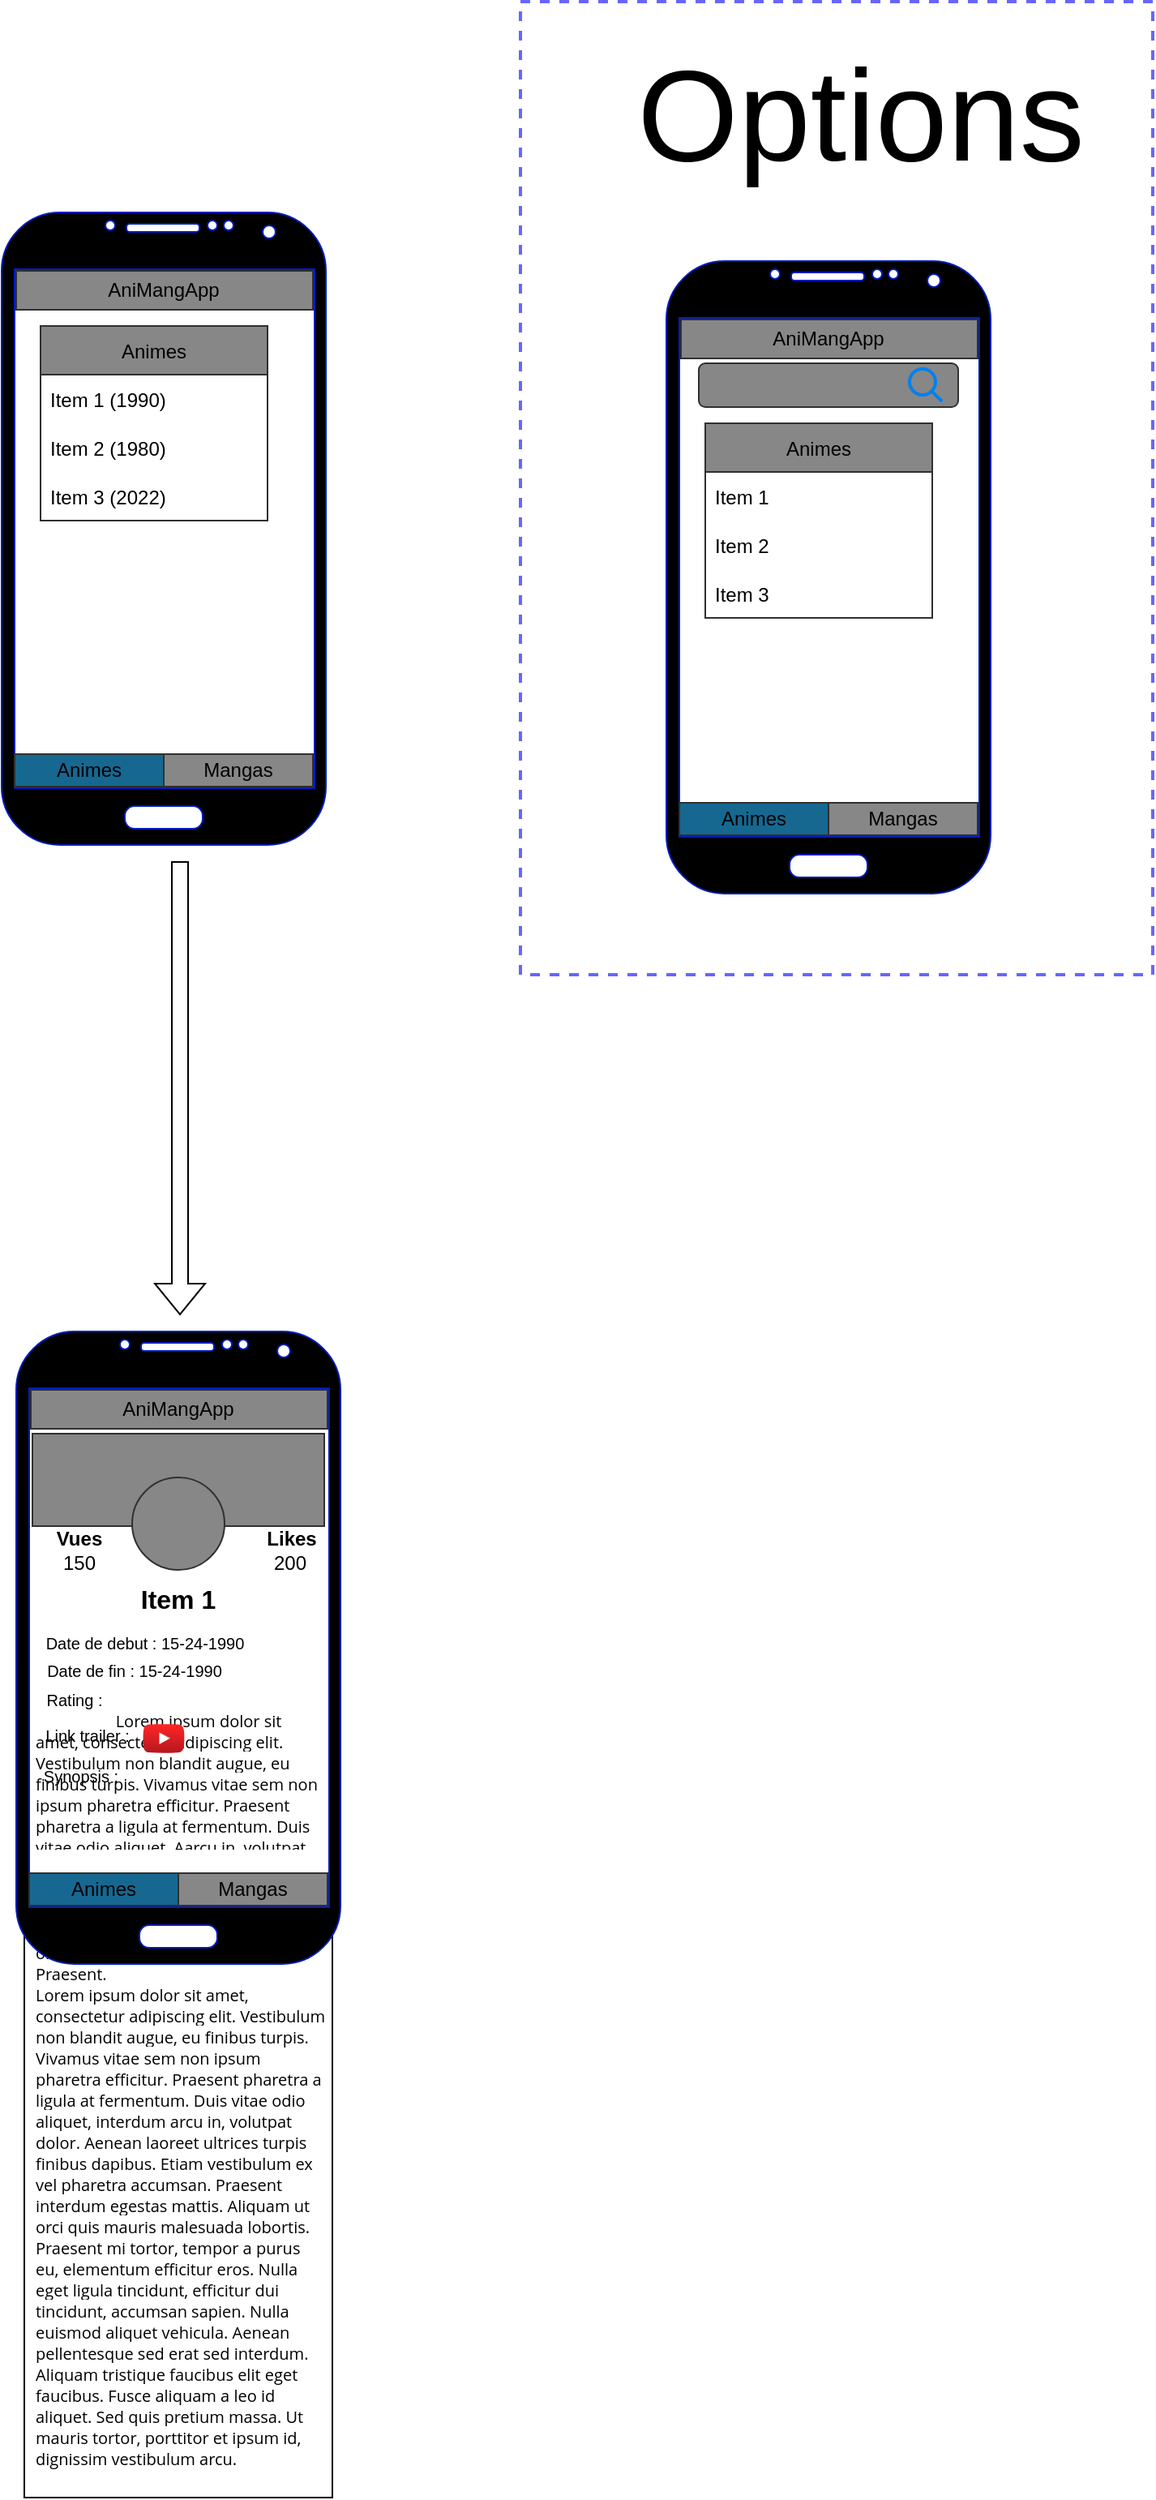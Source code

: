 <mxfile version="17.2.4" type="device"><diagram id="w10LeghZZW7Q-RA3uiY_" name="Page-1"><mxGraphModel dx="798" dy="1668" grid="1" gridSize="10" guides="1" tooltips="1" connect="1" arrows="1" fold="1" page="1" pageScale="1" pageWidth="827" pageHeight="1169" math="0" shadow="0"><root><mxCell id="0"/><mxCell id="1" parent="0"/><mxCell id="JjolqCRb1Ed1k6hYi2WR-46" value="" style="shape=flexArrow;endArrow=classic;html=1;rounded=0;" parent="1" edge="1"><mxGeometry width="50" height="50" relative="1" as="geometry"><mxPoint x="500" y="480" as="sourcePoint"/><mxPoint x="500" y="760" as="targetPoint"/></mxGeometry></mxCell><mxCell id="JjolqCRb1Ed1k6hYi2WR-47" value="" style="group" parent="1" vertex="1" connectable="0"><mxGeometry x="390" y="80" width="200" height="390" as="geometry"/></mxCell><mxCell id="JjolqCRb1Ed1k6hYi2WR-2" value="" style="verticalLabelPosition=bottom;verticalAlign=top;html=1;shadow=0;dashed=0;strokeWidth=1;shape=mxgraph.android.phone2;strokeColor=#001DBC;fillColor=#000000;fontColor=#ffffff;" parent="JjolqCRb1Ed1k6hYi2WR-47" vertex="1"><mxGeometry width="200" height="390" as="geometry"/></mxCell><mxCell id="JjolqCRb1Ed1k6hYi2WR-6" value="Mangas" style="rounded=0;whiteSpace=wrap;html=1;fillColor=#878787;strokeColor=#303030;" parent="JjolqCRb1Ed1k6hYi2WR-47" vertex="1"><mxGeometry x="100" y="334" width="92" height="20" as="geometry"/></mxCell><mxCell id="JjolqCRb1Ed1k6hYi2WR-9" value="Animes" style="rounded=0;whiteSpace=wrap;html=1;fillColor=#166891;strokeColor=#303030;" parent="JjolqCRb1Ed1k6hYi2WR-47" vertex="1"><mxGeometry x="8" y="334" width="92" height="20" as="geometry"/></mxCell><mxCell id="JjolqCRb1Ed1k6hYi2WR-10" value="" style="rounded=0;whiteSpace=wrap;html=1;strokeColor=#303030;fillColor=#878787;" parent="JjolqCRb1Ed1k6hYi2WR-47" vertex="1"><mxGeometry x="9" y="36" width="183" height="24" as="geometry"/></mxCell><mxCell id="JjolqCRb1Ed1k6hYi2WR-13" value="AniMangApp" style="text;html=1;strokeColor=none;fillColor=none;align=center;verticalAlign=middle;whiteSpace=wrap;rounded=0;" parent="JjolqCRb1Ed1k6hYi2WR-47" vertex="1"><mxGeometry x="70" y="46" width="60" height="4" as="geometry"/></mxCell><mxCell id="JjolqCRb1Ed1k6hYi2WR-26" value="Animes" style="swimlane;fontStyle=0;childLayout=stackLayout;horizontal=1;startSize=30;horizontalStack=0;resizeParent=1;resizeParentMax=0;resizeLast=0;collapsible=1;marginBottom=0;strokeColor=#303030;fillColor=#878787;" parent="JjolqCRb1Ed1k6hYi2WR-47" vertex="1"><mxGeometry x="24" y="70" width="140" height="120" as="geometry"/></mxCell><mxCell id="JjolqCRb1Ed1k6hYi2WR-27" value="Item 1 (1990)" style="text;strokeColor=none;fillColor=none;align=left;verticalAlign=middle;spacingLeft=4;spacingRight=4;overflow=hidden;points=[[0,0.5],[1,0.5]];portConstraint=eastwest;rotatable=0;" parent="JjolqCRb1Ed1k6hYi2WR-26" vertex="1"><mxGeometry y="30" width="140" height="30" as="geometry"/></mxCell><mxCell id="JjolqCRb1Ed1k6hYi2WR-28" value="Item 2 (1980)" style="text;strokeColor=none;fillColor=none;align=left;verticalAlign=middle;spacingLeft=4;spacingRight=4;overflow=hidden;points=[[0,0.5],[1,0.5]];portConstraint=eastwest;rotatable=0;" parent="JjolqCRb1Ed1k6hYi2WR-26" vertex="1"><mxGeometry y="60" width="140" height="30" as="geometry"/></mxCell><mxCell id="JjolqCRb1Ed1k6hYi2WR-29" value="Item 3 (2022)" style="text;strokeColor=none;fillColor=none;align=left;verticalAlign=middle;spacingLeft=4;spacingRight=4;overflow=hidden;points=[[0,0.5],[1,0.5]];portConstraint=eastwest;rotatable=0;" parent="JjolqCRb1Ed1k6hYi2WR-26" vertex="1"><mxGeometry y="90" width="140" height="30" as="geometry"/></mxCell><mxCell id="Tp25q-JHzI6yDf_XEFnD-2" value="" style="group" parent="1" vertex="1" connectable="0"><mxGeometry x="399" y="770" width="200" height="719" as="geometry"/></mxCell><mxCell id="JjolqCRb1Ed1k6hYi2WR-120" value="" style="rounded=0;whiteSpace=wrap;html=1;fontSize=10;" parent="Tp25q-JHzI6yDf_XEFnD-2" vertex="1"><mxGeometry x="5" y="359" width="190" height="360" as="geometry"/></mxCell><mxCell id="JjolqCRb1Ed1k6hYi2WR-116" value="&lt;font style=&quot;font-size: 10px&quot;&gt;&lt;span style=&quot;font-family: &amp;#34;open sans&amp;#34; , &amp;#34;arial&amp;#34; , sans-serif ; background-color: rgb(255 , 255 , 255)&quot;&gt;&lt;font style=&quot;font-size: 10px&quot;&gt;&amp;nbsp; &amp;nbsp; &amp;nbsp; &amp;nbsp; &amp;nbsp; &amp;nbsp; &amp;nbsp; &amp;nbsp; &amp;nbsp; &amp;nbsp;Lorem ipsum dolor sit amet, consectetur adipiscing elit. Vestibulum non blandit augue, eu finibus turpis. Vivamus vitae sem non ipsum pharetra efficitur. Praesent pharetra a ligula at fermentum. Duis vitae odio aliquet, Aarcu in, volutpat dolor. Aenean laoreet ultrices turpis finibus dapibus. Etiam vestibulum ex vel pharetra accumsan. Praesent interdum egestas mattis. Aliquam ut orci quis mauris malesuada lobortis. Praesent.&lt;br&gt;&lt;/font&gt;&lt;/span&gt;&lt;span style=&quot;font-family: &amp;#34;open sans&amp;#34; , &amp;#34;arial&amp;#34; , sans-serif ; text-align: justify ; background-color: rgb(255 , 255 , 255)&quot;&gt;Lorem ipsum dolor sit amet, consectetur adipiscing elit. Vestibulum non blandit augue, eu finibus turpis. Vivamus vitae sem non ipsum pharetra efficitur. Praesent pharetra a ligula at fermentum. Duis vitae odio aliquet, interdum arcu in, volutpat dolor. Aenean laoreet ultrices turpis finibus dapibus. Etiam vestibulum ex vel pharetra accumsan. Praesent interdum egestas mattis. Aliquam ut orci quis mauris malesuada lobortis. Praesent mi tortor, tempor a purus eu, elementum efficitur eros. Nulla eget ligula tincidunt, efficitur dui tincidunt, accumsan sapien. Nulla euismod aliquet vehicula. Aenean pellentesque sed erat sed interdum. Aliquam tristique faucibus elit eget faucibus. Fusce aliquam a leo id aliquet. Sed quis pretium massa. Ut mauris tortor, porttitor et ipsum id, dignissim vestibulum arcu.&lt;/span&gt;&lt;/font&gt;&lt;span style=&quot;font-family: &amp;#34;open sans&amp;#34; , &amp;#34;arial&amp;#34; , sans-serif ; background-color: rgb(255 , 255 , 255)&quot;&gt;&lt;font style=&quot;font-size: 10px&quot;&gt;&lt;br&gt;&lt;/font&gt;&lt;/span&gt;" style="text;html=1;strokeColor=none;fillColor=none;align=left;verticalAlign=middle;whiteSpace=wrap;rounded=0;fontSize=10;" parent="Tp25q-JHzI6yDf_XEFnD-2" vertex="1"><mxGeometry x="10" y="277" width="181" height="380" as="geometry"/></mxCell><mxCell id="JjolqCRb1Ed1k6hYi2WR-49" value="" style="verticalLabelPosition=bottom;verticalAlign=top;html=1;shadow=0;dashed=0;strokeWidth=1;shape=mxgraph.android.phone2;strokeColor=#001DBC;fillColor=#000000;fontColor=#ffffff;" parent="Tp25q-JHzI6yDf_XEFnD-2" vertex="1"><mxGeometry width="200" height="390" as="geometry"/></mxCell><mxCell id="JjolqCRb1Ed1k6hYi2WR-50" value="Mangas" style="rounded=0;whiteSpace=wrap;html=1;fillColor=#878787;strokeColor=#303030;" parent="Tp25q-JHzI6yDf_XEFnD-2" vertex="1"><mxGeometry x="100" y="334" width="92" height="20" as="geometry"/></mxCell><mxCell id="JjolqCRb1Ed1k6hYi2WR-51" value="Animes" style="rounded=0;whiteSpace=wrap;html=1;fillColor=#166891;strokeColor=#303030;" parent="Tp25q-JHzI6yDf_XEFnD-2" vertex="1"><mxGeometry x="8" y="334" width="92" height="20" as="geometry"/></mxCell><mxCell id="JjolqCRb1Ed1k6hYi2WR-52" value="" style="rounded=0;whiteSpace=wrap;html=1;strokeColor=#303030;fillColor=#878787;" parent="Tp25q-JHzI6yDf_XEFnD-2" vertex="1"><mxGeometry x="9" y="36" width="183" height="24" as="geometry"/></mxCell><mxCell id="JjolqCRb1Ed1k6hYi2WR-53" value="AniMangApp" style="text;html=1;strokeColor=none;fillColor=none;align=center;verticalAlign=middle;whiteSpace=wrap;rounded=0;" parent="Tp25q-JHzI6yDf_XEFnD-2" vertex="1"><mxGeometry x="70" y="46" width="60" height="4" as="geometry"/></mxCell><mxCell id="JjolqCRb1Ed1k6hYi2WR-59" value="" style="rounded=0;whiteSpace=wrap;html=1;strokeColor=#303030;fillColor=#878787;" parent="Tp25q-JHzI6yDf_XEFnD-2" vertex="1"><mxGeometry x="10" y="63" width="180" height="57" as="geometry"/></mxCell><mxCell id="JjolqCRb1Ed1k6hYi2WR-61" value="" style="ellipse;whiteSpace=wrap;html=1;aspect=fixed;strokeColor=#303030;fillColor=#878787;" parent="Tp25q-JHzI6yDf_XEFnD-2" vertex="1"><mxGeometry x="71.5" y="90" width="57" height="57" as="geometry"/></mxCell><mxCell id="JjolqCRb1Ed1k6hYi2WR-62" value="Vues" style="text;html=1;strokeColor=none;fillColor=none;align=center;verticalAlign=middle;whiteSpace=wrap;rounded=0;fontStyle=1" parent="Tp25q-JHzI6yDf_XEFnD-2" vertex="1"><mxGeometry x="8.5" y="113" width="60" height="30" as="geometry"/></mxCell><mxCell id="JjolqCRb1Ed1k6hYi2WR-63" value="150" style="text;html=1;strokeColor=none;fillColor=none;align=center;verticalAlign=middle;whiteSpace=wrap;rounded=0;" parent="Tp25q-JHzI6yDf_XEFnD-2" vertex="1"><mxGeometry x="8.5" y="128" width="60" height="30" as="geometry"/></mxCell><mxCell id="JjolqCRb1Ed1k6hYi2WR-64" value="200" style="text;html=1;strokeColor=none;fillColor=none;align=center;verticalAlign=middle;whiteSpace=wrap;rounded=0;" parent="Tp25q-JHzI6yDf_XEFnD-2" vertex="1"><mxGeometry x="139" y="128" width="60" height="30" as="geometry"/></mxCell><mxCell id="JjolqCRb1Ed1k6hYi2WR-65" value="Likes" style="text;html=1;strokeColor=none;fillColor=none;align=center;verticalAlign=middle;whiteSpace=wrap;rounded=0;fontStyle=1" parent="Tp25q-JHzI6yDf_XEFnD-2" vertex="1"><mxGeometry x="140" y="113" width="60" height="30" as="geometry"/></mxCell><mxCell id="JjolqCRb1Ed1k6hYi2WR-67" value="Synopsis :" style="text;html=1;strokeColor=none;fillColor=none;align=center;verticalAlign=middle;whiteSpace=wrap;rounded=0;fontSize=10;" parent="Tp25q-JHzI6yDf_XEFnD-2" vertex="1"><mxGeometry x="9.5" y="269" width="60" height="10" as="geometry"/></mxCell><mxCell id="JjolqCRb1Ed1k6hYi2WR-96" value="Date de debut : 15-24-1990" style="text;html=1;strokeColor=none;fillColor=none;align=center;verticalAlign=middle;whiteSpace=wrap;rounded=0;fontSize=10;" parent="Tp25q-JHzI6yDf_XEFnD-2" vertex="1"><mxGeometry x="11" y="185" width="137" height="13" as="geometry"/></mxCell><mxCell id="JjolqCRb1Ed1k6hYi2WR-98" value="Link trailer :" style="text;html=1;strokeColor=none;fillColor=none;align=center;verticalAlign=middle;whiteSpace=wrap;rounded=0;fontSize=10;" parent="Tp25q-JHzI6yDf_XEFnD-2" vertex="1"><mxGeometry x="13.5" y="242" width="60" height="14" as="geometry"/></mxCell><mxCell id="JjolqCRb1Ed1k6hYi2WR-99" value="Date de fin : 15-24-1990" style="text;html=1;strokeColor=none;fillColor=none;align=center;verticalAlign=middle;whiteSpace=wrap;rounded=0;fontSize=10;" parent="Tp25q-JHzI6yDf_XEFnD-2" vertex="1"><mxGeometry x="15" y="202" width="116" height="14" as="geometry"/></mxCell><mxCell id="JjolqCRb1Ed1k6hYi2WR-106" value="" style="group" parent="Tp25q-JHzI6yDf_XEFnD-2" vertex="1" connectable="0"><mxGeometry x="61" y="220" width="92.16" height="22" as="geometry"/></mxCell><mxCell id="JjolqCRb1Ed1k6hYi2WR-101" value="" style="shape=image;html=1;verticalAlign=top;verticalLabelPosition=bottom;labelBackgroundColor=#ffffff;imageAspect=0;aspect=fixed;image=https://cdn1.iconfinder.com/data/icons/material-core/21/star-outline-128.png;fontSize=10;strokeColor=#303030;fillColor=#878787;" parent="JjolqCRb1Ed1k6hYi2WR-106" vertex="1"><mxGeometry x="64.158" width="15.842" height="15.842" as="geometry"/></mxCell><mxCell id="JjolqCRb1Ed1k6hYi2WR-102" value="" style="shape=image;html=1;verticalAlign=top;verticalLabelPosition=bottom;labelBackgroundColor=#ffffff;imageAspect=0;aspect=fixed;image=https://cdn4.iconfinder.com/data/icons/ionicons/512/icon-ios7-star-128.png;fontSize=10;strokeColor=#303030;fillColor=#878787;" parent="JjolqCRb1Ed1k6hYi2WR-106" vertex="1"><mxGeometry width="15.842" height="15.842" as="geometry"/></mxCell><mxCell id="JjolqCRb1Ed1k6hYi2WR-103" value="" style="shape=image;html=1;verticalAlign=top;verticalLabelPosition=bottom;labelBackgroundColor=#ffffff;imageAspect=0;aspect=fixed;image=https://cdn4.iconfinder.com/data/icons/ionicons/512/icon-ios7-star-128.png;fontSize=10;strokeColor=#303030;fillColor=#878787;" parent="JjolqCRb1Ed1k6hYi2WR-106" vertex="1"><mxGeometry x="16.634" width="15.842" height="15.842" as="geometry"/></mxCell><mxCell id="JjolqCRb1Ed1k6hYi2WR-104" value="" style="shape=image;html=1;verticalAlign=top;verticalLabelPosition=bottom;labelBackgroundColor=#ffffff;imageAspect=0;aspect=fixed;image=https://cdn4.iconfinder.com/data/icons/ionicons/512/icon-ios7-star-128.png;fontSize=10;strokeColor=#303030;fillColor=#878787;" parent="JjolqCRb1Ed1k6hYi2WR-106" vertex="1"><mxGeometry x="32.475" width="15.842" height="15.842" as="geometry"/></mxCell><mxCell id="JjolqCRb1Ed1k6hYi2WR-105" value="" style="shape=image;html=1;verticalAlign=top;verticalLabelPosition=bottom;labelBackgroundColor=#ffffff;imageAspect=0;aspect=fixed;image=https://cdn4.iconfinder.com/data/icons/ionicons/512/icon-ios7-star-128.png;fontSize=10;strokeColor=#303030;fillColor=#878787;" parent="JjolqCRb1Ed1k6hYi2WR-106" vertex="1"><mxGeometry x="48.317" width="15.842" height="15.842" as="geometry"/></mxCell><mxCell id="JjolqCRb1Ed1k6hYi2WR-108" value="&lt;font style=&quot;font-size: 16px&quot;&gt;&lt;b&gt;Item 1&lt;/b&gt;&lt;/font&gt;" style="text;html=1;strokeColor=none;fillColor=none;align=center;verticalAlign=middle;whiteSpace=wrap;rounded=0;fontSize=10;" parent="Tp25q-JHzI6yDf_XEFnD-2" vertex="1"><mxGeometry x="69.5" y="150" width="60" height="30" as="geometry"/></mxCell><mxCell id="JjolqCRb1Ed1k6hYi2WR-109" value="Rating :" style="text;html=1;strokeColor=none;fillColor=none;align=center;verticalAlign=middle;whiteSpace=wrap;rounded=0;fontSize=10;" parent="Tp25q-JHzI6yDf_XEFnD-2" vertex="1"><mxGeometry x="15.5" y="220" width="40" height="14" as="geometry"/></mxCell><mxCell id="JjolqCRb1Ed1k6hYi2WR-115" value="" style="dashed=0;outlineConnect=0;html=1;align=center;labelPosition=center;verticalLabelPosition=bottom;verticalAlign=top;shape=mxgraph.weblogos.youtube_2;fillColor=#FF2626;gradientColor=#B5171F;fontSize=16;strokeColor=#303030;" parent="Tp25q-JHzI6yDf_XEFnD-2" vertex="1"><mxGeometry x="78.19" y="242" width="25.62" height="18" as="geometry"/></mxCell><mxCell id="JjolqCRb1Ed1k6hYi2WR-117" value="Text" style="text;html=1;align=center;verticalAlign=middle;resizable=0;points=[];autosize=1;strokeColor=none;fillColor=none;fontSize=10;" parent="Tp25q-JHzI6yDf_XEFnD-2" vertex="1"><mxGeometry x="70" y="350" width="40" height="20" as="geometry"/></mxCell><mxCell id="JjolqCRb1Ed1k6hYi2WR-119" value="" style="rounded=0;whiteSpace=wrap;html=1;fontSize=10;strokeColor=#FFFFFF;fillColor=#FFFFFF;" parent="Tp25q-JHzI6yDf_XEFnD-2" vertex="1"><mxGeometry x="10.5" y="320" width="180" height="13" as="geometry"/></mxCell><mxCell id="JjolqCRb1Ed1k6hYi2WR-121" value="" style="shape=image;html=1;verticalAlign=top;verticalLabelPosition=bottom;labelBackgroundColor=#ffffff;imageAspect=0;aspect=fixed;image=https://cdn1.iconfinder.com/data/icons/ui-essential-17/32/UI_Essential_Outline_2_essential-app-ui-like-128.png;fontSize=10;strokeColor=#FFFFFF;fillColor=#FFFFFF;" parent="Tp25q-JHzI6yDf_XEFnD-2" vertex="1"><mxGeometry x="131" y="123" width="24" height="24" as="geometry"/></mxCell><mxCell id="JjolqCRb1Ed1k6hYi2WR-114" value="" style="shape=image;html=1;verticalAlign=top;verticalLabelPosition=bottom;labelBackgroundColor=#ffffff;imageAspect=0;aspect=fixed;image=https://cdn1.iconfinder.com/data/icons/iconoir-vol-1/24/chat-bubble-translate-128.png;fontSize=16;strokeColor=#303030;fillColor=#878787;" parent="Tp25q-JHzI6yDf_XEFnD-2" vertex="1"><mxGeometry x="124" y="150" width="16" height="16" as="geometry"/></mxCell><mxCell id="Tp25q-JHzI6yDf_XEFnD-5" value="" style="group" parent="1" vertex="1" connectable="0"><mxGeometry x="710" y="-50" width="390" height="600" as="geometry"/></mxCell><mxCell id="Tp25q-JHzI6yDf_XEFnD-4" value="" style="rounded=0;whiteSpace=wrap;html=1;fontSize=80;dashed=1;strokeWidth=2;strokeColor=#6666FF;" parent="Tp25q-JHzI6yDf_XEFnD-5" vertex="1"><mxGeometry width="390" height="600" as="geometry"/></mxCell><mxCell id="JjolqCRb1Ed1k6hYi2WR-45" value="" style="group" parent="Tp25q-JHzI6yDf_XEFnD-5" vertex="1" connectable="0"><mxGeometry x="90" y="160" width="200" height="390" as="geometry"/></mxCell><mxCell id="JjolqCRb1Ed1k6hYi2WR-32" value="" style="verticalLabelPosition=bottom;verticalAlign=top;html=1;shadow=0;dashed=0;strokeWidth=1;shape=mxgraph.android.phone2;strokeColor=#001DBC;fillColor=#000000;fontColor=#ffffff;" parent="JjolqCRb1Ed1k6hYi2WR-45" vertex="1"><mxGeometry width="200" height="390" as="geometry"/></mxCell><mxCell id="JjolqCRb1Ed1k6hYi2WR-33" value="Mangas" style="rounded=0;whiteSpace=wrap;html=1;fillColor=#878787;strokeColor=#303030;" parent="JjolqCRb1Ed1k6hYi2WR-45" vertex="1"><mxGeometry x="100" y="334" width="92" height="20" as="geometry"/></mxCell><mxCell id="JjolqCRb1Ed1k6hYi2WR-34" value="Animes" style="rounded=0;whiteSpace=wrap;html=1;fillColor=#166891;strokeColor=#303030;" parent="JjolqCRb1Ed1k6hYi2WR-45" vertex="1"><mxGeometry x="8" y="334" width="92" height="20" as="geometry"/></mxCell><mxCell id="JjolqCRb1Ed1k6hYi2WR-35" value="" style="rounded=0;whiteSpace=wrap;html=1;strokeColor=#303030;fillColor=#878787;" parent="JjolqCRb1Ed1k6hYi2WR-45" vertex="1"><mxGeometry x="9" y="36" width="183" height="24" as="geometry"/></mxCell><mxCell id="JjolqCRb1Ed1k6hYi2WR-36" value="AniMangApp" style="text;html=1;strokeColor=none;fillColor=none;align=center;verticalAlign=middle;whiteSpace=wrap;rounded=0;" parent="JjolqCRb1Ed1k6hYi2WR-45" vertex="1"><mxGeometry x="70" y="46" width="60" height="4" as="geometry"/></mxCell><mxCell id="JjolqCRb1Ed1k6hYi2WR-37" value="Animes" style="swimlane;fontStyle=0;childLayout=stackLayout;horizontal=1;startSize=30;horizontalStack=0;resizeParent=1;resizeParentMax=0;resizeLast=0;collapsible=1;marginBottom=0;strokeColor=#303030;fillColor=#878787;" parent="JjolqCRb1Ed1k6hYi2WR-45" vertex="1"><mxGeometry x="24" y="100" width="140" height="120" as="geometry"/></mxCell><mxCell id="JjolqCRb1Ed1k6hYi2WR-38" value="Item 1" style="text;strokeColor=none;fillColor=none;align=left;verticalAlign=middle;spacingLeft=4;spacingRight=4;overflow=hidden;points=[[0,0.5],[1,0.5]];portConstraint=eastwest;rotatable=0;" parent="JjolqCRb1Ed1k6hYi2WR-37" vertex="1"><mxGeometry y="30" width="140" height="30" as="geometry"/></mxCell><mxCell id="JjolqCRb1Ed1k6hYi2WR-39" value="Item 2" style="text;strokeColor=none;fillColor=none;align=left;verticalAlign=middle;spacingLeft=4;spacingRight=4;overflow=hidden;points=[[0,0.5],[1,0.5]];portConstraint=eastwest;rotatable=0;" parent="JjolqCRb1Ed1k6hYi2WR-37" vertex="1"><mxGeometry y="60" width="140" height="30" as="geometry"/></mxCell><mxCell id="JjolqCRb1Ed1k6hYi2WR-40" value="Item 3" style="text;strokeColor=none;fillColor=none;align=left;verticalAlign=middle;spacingLeft=4;spacingRight=4;overflow=hidden;points=[[0,0.5],[1,0.5]];portConstraint=eastwest;rotatable=0;" parent="JjolqCRb1Ed1k6hYi2WR-37" vertex="1"><mxGeometry y="90" width="140" height="30" as="geometry"/></mxCell><mxCell id="JjolqCRb1Ed1k6hYi2WR-41" value="" style="group" parent="JjolqCRb1Ed1k6hYi2WR-45" vertex="1" connectable="0"><mxGeometry x="20" y="63" width="160" height="27" as="geometry"/></mxCell><mxCell id="JjolqCRb1Ed1k6hYi2WR-42" value="" style="rounded=1;whiteSpace=wrap;html=1;strokeColor=#303030;fillColor=#878787;" parent="JjolqCRb1Ed1k6hYi2WR-41" vertex="1"><mxGeometry width="160" height="27" as="geometry"/></mxCell><mxCell id="JjolqCRb1Ed1k6hYi2WR-43" value="" style="html=1;verticalLabelPosition=bottom;align=center;labelBackgroundColor=#ffffff;verticalAlign=top;strokeWidth=2;strokeColor=#0080F0;shadow=0;dashed=0;shape=mxgraph.ios7.icons.looking_glass;fillColor=#878787;" parent="JjolqCRb1Ed1k6hYi2WR-41" vertex="1"><mxGeometry x="130" y="3.5" width="20" height="20" as="geometry"/></mxCell><mxCell id="Tp25q-JHzI6yDf_XEFnD-3" value="Options" style="text;html=1;strokeColor=none;fillColor=none;align=center;verticalAlign=middle;whiteSpace=wrap;rounded=0;fontSize=80;" parent="Tp25q-JHzI6yDf_XEFnD-5" vertex="1"><mxGeometry x="120" y="50" width="180" height="40" as="geometry"/></mxCell></root></mxGraphModel></diagram></mxfile>